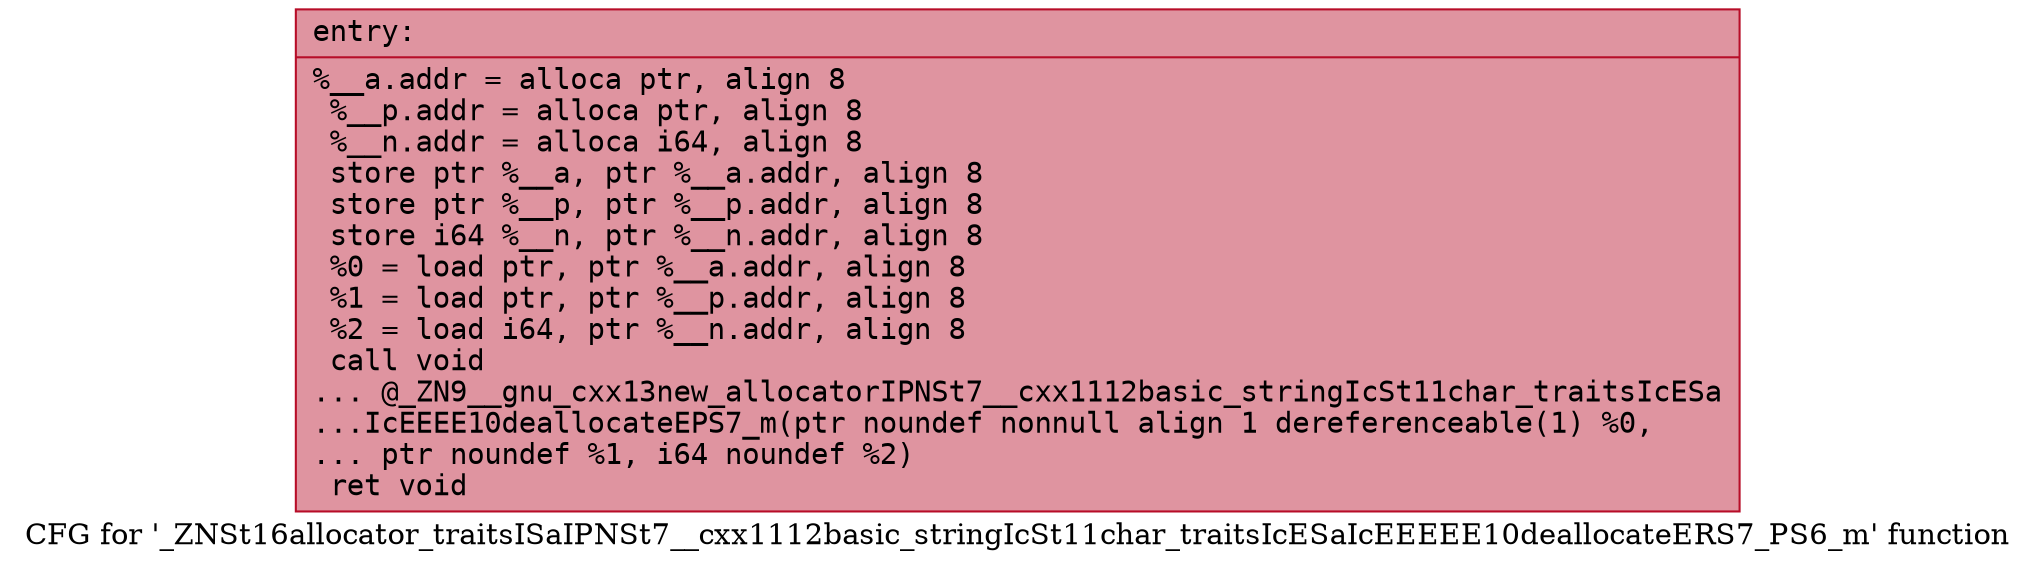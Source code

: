 digraph "CFG for '_ZNSt16allocator_traitsISaIPNSt7__cxx1112basic_stringIcSt11char_traitsIcESaIcEEEEE10deallocateERS7_PS6_m' function" {
	label="CFG for '_ZNSt16allocator_traitsISaIPNSt7__cxx1112basic_stringIcSt11char_traitsIcESaIcEEEEE10deallocateERS7_PS6_m' function";

	Node0x5651cd8d1df0 [shape=record,color="#b70d28ff", style=filled, fillcolor="#b70d2870" fontname="Courier",label="{entry:\l|  %__a.addr = alloca ptr, align 8\l  %__p.addr = alloca ptr, align 8\l  %__n.addr = alloca i64, align 8\l  store ptr %__a, ptr %__a.addr, align 8\l  store ptr %__p, ptr %__p.addr, align 8\l  store i64 %__n, ptr %__n.addr, align 8\l  %0 = load ptr, ptr %__a.addr, align 8\l  %1 = load ptr, ptr %__p.addr, align 8\l  %2 = load i64, ptr %__n.addr, align 8\l  call void\l... @_ZN9__gnu_cxx13new_allocatorIPNSt7__cxx1112basic_stringIcSt11char_traitsIcESa\l...IcEEEE10deallocateEPS7_m(ptr noundef nonnull align 1 dereferenceable(1) %0,\l... ptr noundef %1, i64 noundef %2)\l  ret void\l}"];
}
